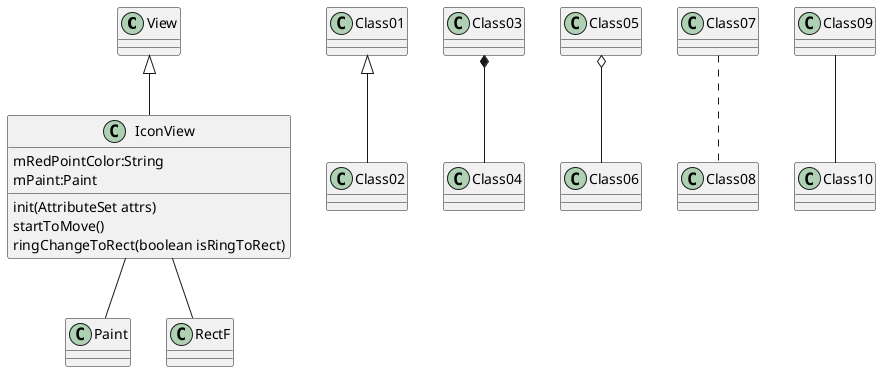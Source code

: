 
@startuml


View <|--IconView
IconView : mRedPointColor:String
IconView : mPaint:Paint
IconView : init(AttributeSet attrs)
IconView : startToMove()
IconView : ringChangeToRect(boolean isRingToRect)

IconView -- Paint

IconView -- RectF






Class01 <|-- Class02
Class03 *-- Class04
Class05 o-- Class06
Class07 .. Class08
Class09 -- Class10

@enduml

@enduml